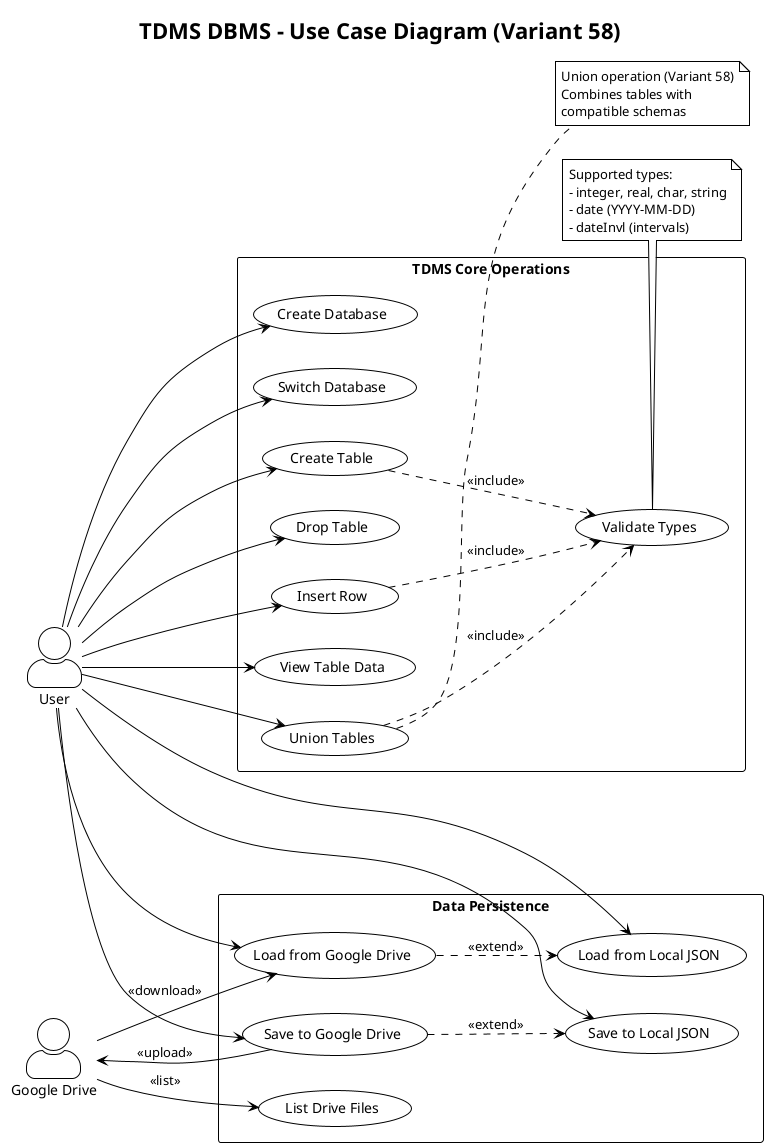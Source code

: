 @startuml use_case
!theme plain
title TDMS DBMS - Use Case Diagram (Variant 58)

left to right direction
skinparam packageStyle rectangle
skinparam actorStyle awesome

actor "User" as user
actor "Google Drive" as gdrive

rectangle "TDMS Core Operations" {
  usecase "Create Database" as UC1
  usecase "Switch Database" as UC2
  usecase "Create Table" as UC3
  usecase "Drop Table" as UC4
  usecase "Insert Row" as UC5
  usecase "View Table Data" as UC6
  usecase "Union Tables" as UC7
  usecase "Validate Types" as UC8
}

rectangle "Data Persistence" {
  usecase "Save to Local JSON" as UC9
  usecase "Load from Local JSON" as UC10
  usecase "Save to Google Drive" as UC11
  usecase "Load from Google Drive" as UC12
  usecase "List Drive Files" as UC13
}

' User relationships
user --> UC1
user --> UC2
user --> UC3
user --> UC4
user --> UC5
user --> UC6
user --> UC7
user --> UC9
user --> UC10
user --> UC11
user --> UC12

' Google Drive relationships
gdrive <-- UC11 : <<upload>>
gdrive --> UC12 : <<download>>
gdrive --> UC13 : <<list>>

' Include relationships
UC5 ..> UC8 : <<include>>
UC7 ..> UC8 : <<include>>
UC3 ..> UC8 : <<include>>

' Extend relationships
UC11 ..> UC9 : <<extend>>
UC12 ..> UC10 : <<extend>>

note right of UC7
  Union operation (Variant 58)
  Combines tables with
  compatible schemas
end note

note bottom of UC8
  Supported types:
  - integer, real, char, string
  - date (YYYY-MM-DD)
  - dateInvl (intervals)
end note

@enduml